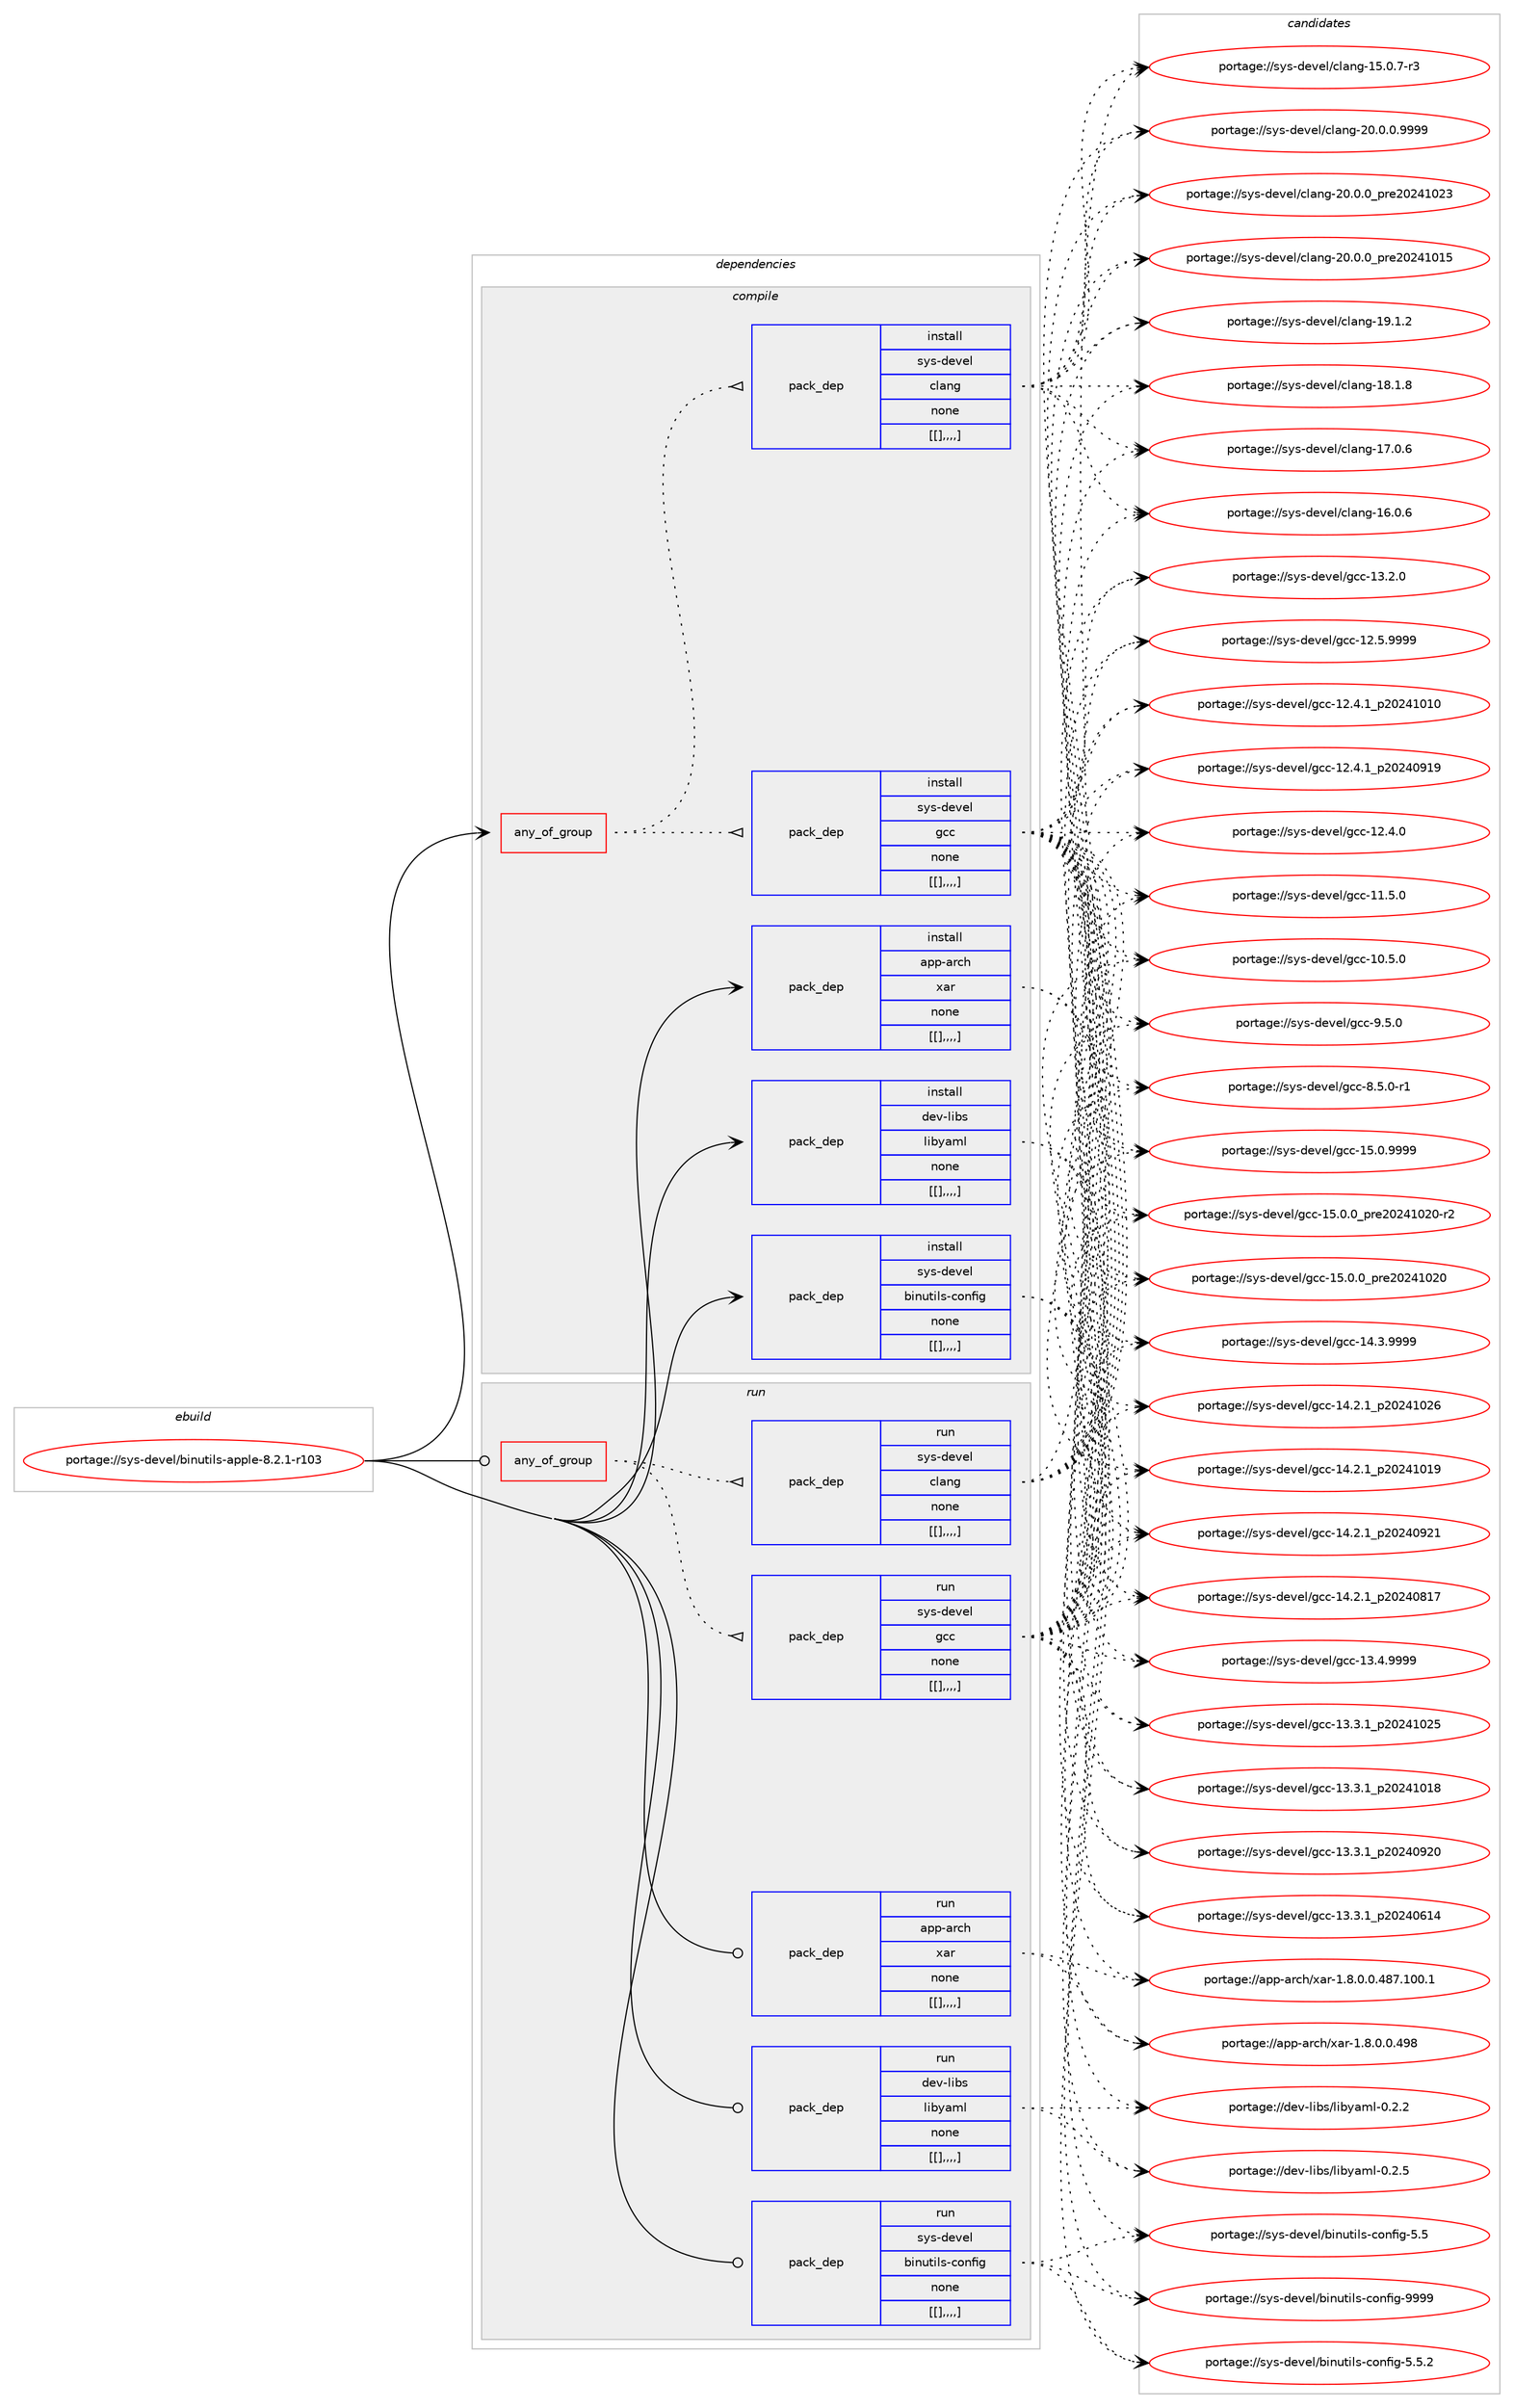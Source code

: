 digraph prolog {

# *************
# Graph options
# *************

newrank=true;
concentrate=true;
compound=true;
graph [rankdir=LR,fontname=Helvetica,fontsize=10,ranksep=1.5];#, ranksep=2.5, nodesep=0.2];
edge  [arrowhead=vee];
node  [fontname=Helvetica,fontsize=10];

# **********
# The ebuild
# **********

subgraph cluster_leftcol {
color=gray;
label=<<i>ebuild</i>>;
id [label="portage://sys-devel/binutils-apple-8.2.1-r103", color=red, width=4, href="../sys-devel/binutils-apple-8.2.1-r103.svg"];
}

# ****************
# The dependencies
# ****************

subgraph cluster_midcol {
color=gray;
label=<<i>dependencies</i>>;
subgraph cluster_compile {
fillcolor="#eeeeee";
style=filled;
label=<<i>compile</i>>;
subgraph any3011 {
dependency455244 [label=<<TABLE BORDER="0" CELLBORDER="1" CELLSPACING="0" CELLPADDING="4"><TR><TD CELLPADDING="10">any_of_group</TD></TR></TABLE>>, shape=none, color=red];subgraph pack330640 {
dependency455317 [label=<<TABLE BORDER="0" CELLBORDER="1" CELLSPACING="0" CELLPADDING="4" WIDTH="220"><TR><TD ROWSPAN="6" CELLPADDING="30">pack_dep</TD></TR><TR><TD WIDTH="110">install</TD></TR><TR><TD>sys-devel</TD></TR><TR><TD>gcc</TD></TR><TR><TD>none</TD></TR><TR><TD>[[],,,,]</TD></TR></TABLE>>, shape=none, color=blue];
}
dependency455244:e -> dependency455317:w [weight=20,style="dotted",arrowhead="oinv"];
subgraph pack330656 {
dependency455349 [label=<<TABLE BORDER="0" CELLBORDER="1" CELLSPACING="0" CELLPADDING="4" WIDTH="220"><TR><TD ROWSPAN="6" CELLPADDING="30">pack_dep</TD></TR><TR><TD WIDTH="110">install</TD></TR><TR><TD>sys-devel</TD></TR><TR><TD>clang</TD></TR><TR><TD>none</TD></TR><TR><TD>[[],,,,]</TD></TR></TABLE>>, shape=none, color=blue];
}
dependency455244:e -> dependency455349:w [weight=20,style="dotted",arrowhead="oinv"];
}
id:e -> dependency455244:w [weight=20,style="solid",arrowhead="vee"];
subgraph pack330685 {
dependency455368 [label=<<TABLE BORDER="0" CELLBORDER="1" CELLSPACING="0" CELLPADDING="4" WIDTH="220"><TR><TD ROWSPAN="6" CELLPADDING="30">pack_dep</TD></TR><TR><TD WIDTH="110">install</TD></TR><TR><TD>app-arch</TD></TR><TR><TD>xar</TD></TR><TR><TD>none</TD></TR><TR><TD>[[],,,,]</TD></TR></TABLE>>, shape=none, color=blue];
}
id:e -> dependency455368:w [weight=20,style="solid",arrowhead="vee"];
subgraph pack330689 {
dependency455385 [label=<<TABLE BORDER="0" CELLBORDER="1" CELLSPACING="0" CELLPADDING="4" WIDTH="220"><TR><TD ROWSPAN="6" CELLPADDING="30">pack_dep</TD></TR><TR><TD WIDTH="110">install</TD></TR><TR><TD>dev-libs</TD></TR><TR><TD>libyaml</TD></TR><TR><TD>none</TD></TR><TR><TD>[[],,,,]</TD></TR></TABLE>>, shape=none, color=blue];
}
id:e -> dependency455385:w [weight=20,style="solid",arrowhead="vee"];
subgraph pack330737 {
dependency455445 [label=<<TABLE BORDER="0" CELLBORDER="1" CELLSPACING="0" CELLPADDING="4" WIDTH="220"><TR><TD ROWSPAN="6" CELLPADDING="30">pack_dep</TD></TR><TR><TD WIDTH="110">install</TD></TR><TR><TD>sys-devel</TD></TR><TR><TD>binutils-config</TD></TR><TR><TD>none</TD></TR><TR><TD>[[],,,,]</TD></TR></TABLE>>, shape=none, color=blue];
}
id:e -> dependency455445:w [weight=20,style="solid",arrowhead="vee"];
}
subgraph cluster_compileandrun {
fillcolor="#eeeeee";
style=filled;
label=<<i>compile and run</i>>;
}
subgraph cluster_run {
fillcolor="#eeeeee";
style=filled;
label=<<i>run</i>>;
subgraph any3015 {
dependency455514 [label=<<TABLE BORDER="0" CELLBORDER="1" CELLSPACING="0" CELLPADDING="4"><TR><TD CELLPADDING="10">any_of_group</TD></TR></TABLE>>, shape=none, color=red];subgraph pack330798 {
dependency455573 [label=<<TABLE BORDER="0" CELLBORDER="1" CELLSPACING="0" CELLPADDING="4" WIDTH="220"><TR><TD ROWSPAN="6" CELLPADDING="30">pack_dep</TD></TR><TR><TD WIDTH="110">run</TD></TR><TR><TD>sys-devel</TD></TR><TR><TD>gcc</TD></TR><TR><TD>none</TD></TR><TR><TD>[[],,,,]</TD></TR></TABLE>>, shape=none, color=blue];
}
dependency455514:e -> dependency455573:w [weight=20,style="dotted",arrowhead="oinv"];
subgraph pack330826 {
dependency455591 [label=<<TABLE BORDER="0" CELLBORDER="1" CELLSPACING="0" CELLPADDING="4" WIDTH="220"><TR><TD ROWSPAN="6" CELLPADDING="30">pack_dep</TD></TR><TR><TD WIDTH="110">run</TD></TR><TR><TD>sys-devel</TD></TR><TR><TD>clang</TD></TR><TR><TD>none</TD></TR><TR><TD>[[],,,,]</TD></TR></TABLE>>, shape=none, color=blue];
}
dependency455514:e -> dependency455591:w [weight=20,style="dotted",arrowhead="oinv"];
}
id:e -> dependency455514:w [weight=20,style="solid",arrowhead="odot"];
subgraph pack330865 {
dependency455634 [label=<<TABLE BORDER="0" CELLBORDER="1" CELLSPACING="0" CELLPADDING="4" WIDTH="220"><TR><TD ROWSPAN="6" CELLPADDING="30">pack_dep</TD></TR><TR><TD WIDTH="110">run</TD></TR><TR><TD>app-arch</TD></TR><TR><TD>xar</TD></TR><TR><TD>none</TD></TR><TR><TD>[[],,,,]</TD></TR></TABLE>>, shape=none, color=blue];
}
id:e -> dependency455634:w [weight=20,style="solid",arrowhead="odot"];
subgraph pack330870 {
dependency455666 [label=<<TABLE BORDER="0" CELLBORDER="1" CELLSPACING="0" CELLPADDING="4" WIDTH="220"><TR><TD ROWSPAN="6" CELLPADDING="30">pack_dep</TD></TR><TR><TD WIDTH="110">run</TD></TR><TR><TD>dev-libs</TD></TR><TR><TD>libyaml</TD></TR><TR><TD>none</TD></TR><TR><TD>[[],,,,]</TD></TR></TABLE>>, shape=none, color=blue];
}
id:e -> dependency455666:w [weight=20,style="solid",arrowhead="odot"];
subgraph pack330918 {
dependency455754 [label=<<TABLE BORDER="0" CELLBORDER="1" CELLSPACING="0" CELLPADDING="4" WIDTH="220"><TR><TD ROWSPAN="6" CELLPADDING="30">pack_dep</TD></TR><TR><TD WIDTH="110">run</TD></TR><TR><TD>sys-devel</TD></TR><TR><TD>binutils-config</TD></TR><TR><TD>none</TD></TR><TR><TD>[[],,,,]</TD></TR></TABLE>>, shape=none, color=blue];
}
id:e -> dependency455754:w [weight=20,style="solid",arrowhead="odot"];
}
}

# **************
# The candidates
# **************

subgraph cluster_choices {
rank=same;
color=gray;
label=<<i>candidates</i>>;

subgraph choice330188 {
color=black;
nodesep=1;
choice1151211154510010111810110847103999945495346484657575757 [label="portage://sys-devel/gcc-15.0.9999", color=red, width=4,href="../sys-devel/gcc-15.0.9999.svg"];
choice11512111545100101118101108471039999454953464846489511211410150485052494850484511450 [label="portage://sys-devel/gcc-15.0.0_pre20241020-r2", color=red, width=4,href="../sys-devel/gcc-15.0.0_pre20241020-r2.svg"];
choice1151211154510010111810110847103999945495346484648951121141015048505249485048 [label="portage://sys-devel/gcc-15.0.0_pre20241020", color=red, width=4,href="../sys-devel/gcc-15.0.0_pre20241020.svg"];
choice1151211154510010111810110847103999945495246514657575757 [label="portage://sys-devel/gcc-14.3.9999", color=red, width=4,href="../sys-devel/gcc-14.3.9999.svg"];
choice1151211154510010111810110847103999945495246504649951125048505249485054 [label="portage://sys-devel/gcc-14.2.1_p20241026", color=red, width=4,href="../sys-devel/gcc-14.2.1_p20241026.svg"];
choice1151211154510010111810110847103999945495246504649951125048505249484957 [label="portage://sys-devel/gcc-14.2.1_p20241019", color=red, width=4,href="../sys-devel/gcc-14.2.1_p20241019.svg"];
choice1151211154510010111810110847103999945495246504649951125048505248575049 [label="portage://sys-devel/gcc-14.2.1_p20240921", color=red, width=4,href="../sys-devel/gcc-14.2.1_p20240921.svg"];
choice1151211154510010111810110847103999945495246504649951125048505248564955 [label="portage://sys-devel/gcc-14.2.1_p20240817", color=red, width=4,href="../sys-devel/gcc-14.2.1_p20240817.svg"];
choice1151211154510010111810110847103999945495146524657575757 [label="portage://sys-devel/gcc-13.4.9999", color=red, width=4,href="../sys-devel/gcc-13.4.9999.svg"];
choice1151211154510010111810110847103999945495146514649951125048505249485053 [label="portage://sys-devel/gcc-13.3.1_p20241025", color=red, width=4,href="../sys-devel/gcc-13.3.1_p20241025.svg"];
choice1151211154510010111810110847103999945495146514649951125048505249484956 [label="portage://sys-devel/gcc-13.3.1_p20241018", color=red, width=4,href="../sys-devel/gcc-13.3.1_p20241018.svg"];
choice1151211154510010111810110847103999945495146514649951125048505248575048 [label="portage://sys-devel/gcc-13.3.1_p20240920", color=red, width=4,href="../sys-devel/gcc-13.3.1_p20240920.svg"];
choice1151211154510010111810110847103999945495146514649951125048505248544952 [label="portage://sys-devel/gcc-13.3.1_p20240614", color=red, width=4,href="../sys-devel/gcc-13.3.1_p20240614.svg"];
choice1151211154510010111810110847103999945495146504648 [label="portage://sys-devel/gcc-13.2.0", color=red, width=4,href="../sys-devel/gcc-13.2.0.svg"];
choice1151211154510010111810110847103999945495046534657575757 [label="portage://sys-devel/gcc-12.5.9999", color=red, width=4,href="../sys-devel/gcc-12.5.9999.svg"];
choice1151211154510010111810110847103999945495046524649951125048505249484948 [label="portage://sys-devel/gcc-12.4.1_p20241010", color=red, width=4,href="../sys-devel/gcc-12.4.1_p20241010.svg"];
choice1151211154510010111810110847103999945495046524649951125048505248574957 [label="portage://sys-devel/gcc-12.4.1_p20240919", color=red, width=4,href="../sys-devel/gcc-12.4.1_p20240919.svg"];
choice1151211154510010111810110847103999945495046524648 [label="portage://sys-devel/gcc-12.4.0", color=red, width=4,href="../sys-devel/gcc-12.4.0.svg"];
choice1151211154510010111810110847103999945494946534648 [label="portage://sys-devel/gcc-11.5.0", color=red, width=4,href="../sys-devel/gcc-11.5.0.svg"];
choice1151211154510010111810110847103999945494846534648 [label="portage://sys-devel/gcc-10.5.0", color=red, width=4,href="../sys-devel/gcc-10.5.0.svg"];
choice11512111545100101118101108471039999455746534648 [label="portage://sys-devel/gcc-9.5.0", color=red, width=4,href="../sys-devel/gcc-9.5.0.svg"];
choice115121115451001011181011084710399994556465346484511449 [label="portage://sys-devel/gcc-8.5.0-r1", color=red, width=4,href="../sys-devel/gcc-8.5.0-r1.svg"];
dependency455317:e -> choice1151211154510010111810110847103999945495346484657575757:w [style=dotted,weight="100"];
dependency455317:e -> choice11512111545100101118101108471039999454953464846489511211410150485052494850484511450:w [style=dotted,weight="100"];
dependency455317:e -> choice1151211154510010111810110847103999945495346484648951121141015048505249485048:w [style=dotted,weight="100"];
dependency455317:e -> choice1151211154510010111810110847103999945495246514657575757:w [style=dotted,weight="100"];
dependency455317:e -> choice1151211154510010111810110847103999945495246504649951125048505249485054:w [style=dotted,weight="100"];
dependency455317:e -> choice1151211154510010111810110847103999945495246504649951125048505249484957:w [style=dotted,weight="100"];
dependency455317:e -> choice1151211154510010111810110847103999945495246504649951125048505248575049:w [style=dotted,weight="100"];
dependency455317:e -> choice1151211154510010111810110847103999945495246504649951125048505248564955:w [style=dotted,weight="100"];
dependency455317:e -> choice1151211154510010111810110847103999945495146524657575757:w [style=dotted,weight="100"];
dependency455317:e -> choice1151211154510010111810110847103999945495146514649951125048505249485053:w [style=dotted,weight="100"];
dependency455317:e -> choice1151211154510010111810110847103999945495146514649951125048505249484956:w [style=dotted,weight="100"];
dependency455317:e -> choice1151211154510010111810110847103999945495146514649951125048505248575048:w [style=dotted,weight="100"];
dependency455317:e -> choice1151211154510010111810110847103999945495146514649951125048505248544952:w [style=dotted,weight="100"];
dependency455317:e -> choice1151211154510010111810110847103999945495146504648:w [style=dotted,weight="100"];
dependency455317:e -> choice1151211154510010111810110847103999945495046534657575757:w [style=dotted,weight="100"];
dependency455317:e -> choice1151211154510010111810110847103999945495046524649951125048505249484948:w [style=dotted,weight="100"];
dependency455317:e -> choice1151211154510010111810110847103999945495046524649951125048505248574957:w [style=dotted,weight="100"];
dependency455317:e -> choice1151211154510010111810110847103999945495046524648:w [style=dotted,weight="100"];
dependency455317:e -> choice1151211154510010111810110847103999945494946534648:w [style=dotted,weight="100"];
dependency455317:e -> choice1151211154510010111810110847103999945494846534648:w [style=dotted,weight="100"];
dependency455317:e -> choice11512111545100101118101108471039999455746534648:w [style=dotted,weight="100"];
dependency455317:e -> choice115121115451001011181011084710399994556465346484511449:w [style=dotted,weight="100"];
}
subgraph choice330226 {
color=black;
nodesep=1;
choice11512111545100101118101108479910897110103455048464846484657575757 [label="portage://sys-devel/clang-20.0.0.9999", color=red, width=4,href="../sys-devel/clang-20.0.0.9999.svg"];
choice1151211154510010111810110847991089711010345504846484648951121141015048505249485051 [label="portage://sys-devel/clang-20.0.0_pre20241023", color=red, width=4,href="../sys-devel/clang-20.0.0_pre20241023.svg"];
choice1151211154510010111810110847991089711010345504846484648951121141015048505249484953 [label="portage://sys-devel/clang-20.0.0_pre20241015", color=red, width=4,href="../sys-devel/clang-20.0.0_pre20241015.svg"];
choice1151211154510010111810110847991089711010345495746494650 [label="portage://sys-devel/clang-19.1.2", color=red, width=4,href="../sys-devel/clang-19.1.2.svg"];
choice1151211154510010111810110847991089711010345495646494656 [label="portage://sys-devel/clang-18.1.8", color=red, width=4,href="../sys-devel/clang-18.1.8.svg"];
choice1151211154510010111810110847991089711010345495546484654 [label="portage://sys-devel/clang-17.0.6", color=red, width=4,href="../sys-devel/clang-17.0.6.svg"];
choice1151211154510010111810110847991089711010345495446484654 [label="portage://sys-devel/clang-16.0.6", color=red, width=4,href="../sys-devel/clang-16.0.6.svg"];
choice11512111545100101118101108479910897110103454953464846554511451 [label="portage://sys-devel/clang-15.0.7-r3", color=red, width=4,href="../sys-devel/clang-15.0.7-r3.svg"];
dependency455349:e -> choice11512111545100101118101108479910897110103455048464846484657575757:w [style=dotted,weight="100"];
dependency455349:e -> choice1151211154510010111810110847991089711010345504846484648951121141015048505249485051:w [style=dotted,weight="100"];
dependency455349:e -> choice1151211154510010111810110847991089711010345504846484648951121141015048505249484953:w [style=dotted,weight="100"];
dependency455349:e -> choice1151211154510010111810110847991089711010345495746494650:w [style=dotted,weight="100"];
dependency455349:e -> choice1151211154510010111810110847991089711010345495646494656:w [style=dotted,weight="100"];
dependency455349:e -> choice1151211154510010111810110847991089711010345495546484654:w [style=dotted,weight="100"];
dependency455349:e -> choice1151211154510010111810110847991089711010345495446484654:w [style=dotted,weight="100"];
dependency455349:e -> choice11512111545100101118101108479910897110103454953464846554511451:w [style=dotted,weight="100"];
}
subgraph choice330242 {
color=black;
nodesep=1;
choice971121124597114991044712097114454946564648464846525756 [label="portage://app-arch/xar-1.8.0.0.498", color=red, width=4,href="../app-arch/xar-1.8.0.0.498.svg"];
choice971121124597114991044712097114454946564648464846525655464948484649 [label="portage://app-arch/xar-1.8.0.0.487.100.1", color=red, width=4,href="../app-arch/xar-1.8.0.0.487.100.1.svg"];
dependency455368:e -> choice971121124597114991044712097114454946564648464846525756:w [style=dotted,weight="100"];
dependency455368:e -> choice971121124597114991044712097114454946564648464846525655464948484649:w [style=dotted,weight="100"];
}
subgraph choice330243 {
color=black;
nodesep=1;
choice1001011184510810598115471081059812197109108454846504653 [label="portage://dev-libs/libyaml-0.2.5", color=red, width=4,href="../dev-libs/libyaml-0.2.5.svg"];
choice1001011184510810598115471081059812197109108454846504650 [label="portage://dev-libs/libyaml-0.2.2", color=red, width=4,href="../dev-libs/libyaml-0.2.2.svg"];
dependency455385:e -> choice1001011184510810598115471081059812197109108454846504653:w [style=dotted,weight="100"];
dependency455385:e -> choice1001011184510810598115471081059812197109108454846504650:w [style=dotted,weight="100"];
}
subgraph choice330248 {
color=black;
nodesep=1;
choice11512111545100101118101108479810511011711610510811545991111101021051034557575757 [label="portage://sys-devel/binutils-config-9999", color=red, width=4,href="../sys-devel/binutils-config-9999.svg"];
choice1151211154510010111810110847981051101171161051081154599111110102105103455346534650 [label="portage://sys-devel/binutils-config-5.5.2", color=red, width=4,href="../sys-devel/binutils-config-5.5.2.svg"];
choice115121115451001011181011084798105110117116105108115459911111010210510345534653 [label="portage://sys-devel/binutils-config-5.5", color=red, width=4,href="../sys-devel/binutils-config-5.5.svg"];
dependency455445:e -> choice11512111545100101118101108479810511011711610510811545991111101021051034557575757:w [style=dotted,weight="100"];
dependency455445:e -> choice1151211154510010111810110847981051101171161051081154599111110102105103455346534650:w [style=dotted,weight="100"];
dependency455445:e -> choice115121115451001011181011084798105110117116105108115459911111010210510345534653:w [style=dotted,weight="100"];
}
subgraph choice330252 {
color=black;
nodesep=1;
choice1151211154510010111810110847103999945495346484657575757 [label="portage://sys-devel/gcc-15.0.9999", color=red, width=4,href="../sys-devel/gcc-15.0.9999.svg"];
choice11512111545100101118101108471039999454953464846489511211410150485052494850484511450 [label="portage://sys-devel/gcc-15.0.0_pre20241020-r2", color=red, width=4,href="../sys-devel/gcc-15.0.0_pre20241020-r2.svg"];
choice1151211154510010111810110847103999945495346484648951121141015048505249485048 [label="portage://sys-devel/gcc-15.0.0_pre20241020", color=red, width=4,href="../sys-devel/gcc-15.0.0_pre20241020.svg"];
choice1151211154510010111810110847103999945495246514657575757 [label="portage://sys-devel/gcc-14.3.9999", color=red, width=4,href="../sys-devel/gcc-14.3.9999.svg"];
choice1151211154510010111810110847103999945495246504649951125048505249485054 [label="portage://sys-devel/gcc-14.2.1_p20241026", color=red, width=4,href="../sys-devel/gcc-14.2.1_p20241026.svg"];
choice1151211154510010111810110847103999945495246504649951125048505249484957 [label="portage://sys-devel/gcc-14.2.1_p20241019", color=red, width=4,href="../sys-devel/gcc-14.2.1_p20241019.svg"];
choice1151211154510010111810110847103999945495246504649951125048505248575049 [label="portage://sys-devel/gcc-14.2.1_p20240921", color=red, width=4,href="../sys-devel/gcc-14.2.1_p20240921.svg"];
choice1151211154510010111810110847103999945495246504649951125048505248564955 [label="portage://sys-devel/gcc-14.2.1_p20240817", color=red, width=4,href="../sys-devel/gcc-14.2.1_p20240817.svg"];
choice1151211154510010111810110847103999945495146524657575757 [label="portage://sys-devel/gcc-13.4.9999", color=red, width=4,href="../sys-devel/gcc-13.4.9999.svg"];
choice1151211154510010111810110847103999945495146514649951125048505249485053 [label="portage://sys-devel/gcc-13.3.1_p20241025", color=red, width=4,href="../sys-devel/gcc-13.3.1_p20241025.svg"];
choice1151211154510010111810110847103999945495146514649951125048505249484956 [label="portage://sys-devel/gcc-13.3.1_p20241018", color=red, width=4,href="../sys-devel/gcc-13.3.1_p20241018.svg"];
choice1151211154510010111810110847103999945495146514649951125048505248575048 [label="portage://sys-devel/gcc-13.3.1_p20240920", color=red, width=4,href="../sys-devel/gcc-13.3.1_p20240920.svg"];
choice1151211154510010111810110847103999945495146514649951125048505248544952 [label="portage://sys-devel/gcc-13.3.1_p20240614", color=red, width=4,href="../sys-devel/gcc-13.3.1_p20240614.svg"];
choice1151211154510010111810110847103999945495146504648 [label="portage://sys-devel/gcc-13.2.0", color=red, width=4,href="../sys-devel/gcc-13.2.0.svg"];
choice1151211154510010111810110847103999945495046534657575757 [label="portage://sys-devel/gcc-12.5.9999", color=red, width=4,href="../sys-devel/gcc-12.5.9999.svg"];
choice1151211154510010111810110847103999945495046524649951125048505249484948 [label="portage://sys-devel/gcc-12.4.1_p20241010", color=red, width=4,href="../sys-devel/gcc-12.4.1_p20241010.svg"];
choice1151211154510010111810110847103999945495046524649951125048505248574957 [label="portage://sys-devel/gcc-12.4.1_p20240919", color=red, width=4,href="../sys-devel/gcc-12.4.1_p20240919.svg"];
choice1151211154510010111810110847103999945495046524648 [label="portage://sys-devel/gcc-12.4.0", color=red, width=4,href="../sys-devel/gcc-12.4.0.svg"];
choice1151211154510010111810110847103999945494946534648 [label="portage://sys-devel/gcc-11.5.0", color=red, width=4,href="../sys-devel/gcc-11.5.0.svg"];
choice1151211154510010111810110847103999945494846534648 [label="portage://sys-devel/gcc-10.5.0", color=red, width=4,href="../sys-devel/gcc-10.5.0.svg"];
choice11512111545100101118101108471039999455746534648 [label="portage://sys-devel/gcc-9.5.0", color=red, width=4,href="../sys-devel/gcc-9.5.0.svg"];
choice115121115451001011181011084710399994556465346484511449 [label="portage://sys-devel/gcc-8.5.0-r1", color=red, width=4,href="../sys-devel/gcc-8.5.0-r1.svg"];
dependency455573:e -> choice1151211154510010111810110847103999945495346484657575757:w [style=dotted,weight="100"];
dependency455573:e -> choice11512111545100101118101108471039999454953464846489511211410150485052494850484511450:w [style=dotted,weight="100"];
dependency455573:e -> choice1151211154510010111810110847103999945495346484648951121141015048505249485048:w [style=dotted,weight="100"];
dependency455573:e -> choice1151211154510010111810110847103999945495246514657575757:w [style=dotted,weight="100"];
dependency455573:e -> choice1151211154510010111810110847103999945495246504649951125048505249485054:w [style=dotted,weight="100"];
dependency455573:e -> choice1151211154510010111810110847103999945495246504649951125048505249484957:w [style=dotted,weight="100"];
dependency455573:e -> choice1151211154510010111810110847103999945495246504649951125048505248575049:w [style=dotted,weight="100"];
dependency455573:e -> choice1151211154510010111810110847103999945495246504649951125048505248564955:w [style=dotted,weight="100"];
dependency455573:e -> choice1151211154510010111810110847103999945495146524657575757:w [style=dotted,weight="100"];
dependency455573:e -> choice1151211154510010111810110847103999945495146514649951125048505249485053:w [style=dotted,weight="100"];
dependency455573:e -> choice1151211154510010111810110847103999945495146514649951125048505249484956:w [style=dotted,weight="100"];
dependency455573:e -> choice1151211154510010111810110847103999945495146514649951125048505248575048:w [style=dotted,weight="100"];
dependency455573:e -> choice1151211154510010111810110847103999945495146514649951125048505248544952:w [style=dotted,weight="100"];
dependency455573:e -> choice1151211154510010111810110847103999945495146504648:w [style=dotted,weight="100"];
dependency455573:e -> choice1151211154510010111810110847103999945495046534657575757:w [style=dotted,weight="100"];
dependency455573:e -> choice1151211154510010111810110847103999945495046524649951125048505249484948:w [style=dotted,weight="100"];
dependency455573:e -> choice1151211154510010111810110847103999945495046524649951125048505248574957:w [style=dotted,weight="100"];
dependency455573:e -> choice1151211154510010111810110847103999945495046524648:w [style=dotted,weight="100"];
dependency455573:e -> choice1151211154510010111810110847103999945494946534648:w [style=dotted,weight="100"];
dependency455573:e -> choice1151211154510010111810110847103999945494846534648:w [style=dotted,weight="100"];
dependency455573:e -> choice11512111545100101118101108471039999455746534648:w [style=dotted,weight="100"];
dependency455573:e -> choice115121115451001011181011084710399994556465346484511449:w [style=dotted,weight="100"];
}
subgraph choice330267 {
color=black;
nodesep=1;
choice11512111545100101118101108479910897110103455048464846484657575757 [label="portage://sys-devel/clang-20.0.0.9999", color=red, width=4,href="../sys-devel/clang-20.0.0.9999.svg"];
choice1151211154510010111810110847991089711010345504846484648951121141015048505249485051 [label="portage://sys-devel/clang-20.0.0_pre20241023", color=red, width=4,href="../sys-devel/clang-20.0.0_pre20241023.svg"];
choice1151211154510010111810110847991089711010345504846484648951121141015048505249484953 [label="portage://sys-devel/clang-20.0.0_pre20241015", color=red, width=4,href="../sys-devel/clang-20.0.0_pre20241015.svg"];
choice1151211154510010111810110847991089711010345495746494650 [label="portage://sys-devel/clang-19.1.2", color=red, width=4,href="../sys-devel/clang-19.1.2.svg"];
choice1151211154510010111810110847991089711010345495646494656 [label="portage://sys-devel/clang-18.1.8", color=red, width=4,href="../sys-devel/clang-18.1.8.svg"];
choice1151211154510010111810110847991089711010345495546484654 [label="portage://sys-devel/clang-17.0.6", color=red, width=4,href="../sys-devel/clang-17.0.6.svg"];
choice1151211154510010111810110847991089711010345495446484654 [label="portage://sys-devel/clang-16.0.6", color=red, width=4,href="../sys-devel/clang-16.0.6.svg"];
choice11512111545100101118101108479910897110103454953464846554511451 [label="portage://sys-devel/clang-15.0.7-r3", color=red, width=4,href="../sys-devel/clang-15.0.7-r3.svg"];
dependency455591:e -> choice11512111545100101118101108479910897110103455048464846484657575757:w [style=dotted,weight="100"];
dependency455591:e -> choice1151211154510010111810110847991089711010345504846484648951121141015048505249485051:w [style=dotted,weight="100"];
dependency455591:e -> choice1151211154510010111810110847991089711010345504846484648951121141015048505249484953:w [style=dotted,weight="100"];
dependency455591:e -> choice1151211154510010111810110847991089711010345495746494650:w [style=dotted,weight="100"];
dependency455591:e -> choice1151211154510010111810110847991089711010345495646494656:w [style=dotted,weight="100"];
dependency455591:e -> choice1151211154510010111810110847991089711010345495546484654:w [style=dotted,weight="100"];
dependency455591:e -> choice1151211154510010111810110847991089711010345495446484654:w [style=dotted,weight="100"];
dependency455591:e -> choice11512111545100101118101108479910897110103454953464846554511451:w [style=dotted,weight="100"];
}
subgraph choice330272 {
color=black;
nodesep=1;
choice971121124597114991044712097114454946564648464846525756 [label="portage://app-arch/xar-1.8.0.0.498", color=red, width=4,href="../app-arch/xar-1.8.0.0.498.svg"];
choice971121124597114991044712097114454946564648464846525655464948484649 [label="portage://app-arch/xar-1.8.0.0.487.100.1", color=red, width=4,href="../app-arch/xar-1.8.0.0.487.100.1.svg"];
dependency455634:e -> choice971121124597114991044712097114454946564648464846525756:w [style=dotted,weight="100"];
dependency455634:e -> choice971121124597114991044712097114454946564648464846525655464948484649:w [style=dotted,weight="100"];
}
subgraph choice330273 {
color=black;
nodesep=1;
choice1001011184510810598115471081059812197109108454846504653 [label="portage://dev-libs/libyaml-0.2.5", color=red, width=4,href="../dev-libs/libyaml-0.2.5.svg"];
choice1001011184510810598115471081059812197109108454846504650 [label="portage://dev-libs/libyaml-0.2.2", color=red, width=4,href="../dev-libs/libyaml-0.2.2.svg"];
dependency455666:e -> choice1001011184510810598115471081059812197109108454846504653:w [style=dotted,weight="100"];
dependency455666:e -> choice1001011184510810598115471081059812197109108454846504650:w [style=dotted,weight="100"];
}
subgraph choice330277 {
color=black;
nodesep=1;
choice11512111545100101118101108479810511011711610510811545991111101021051034557575757 [label="portage://sys-devel/binutils-config-9999", color=red, width=4,href="../sys-devel/binutils-config-9999.svg"];
choice1151211154510010111810110847981051101171161051081154599111110102105103455346534650 [label="portage://sys-devel/binutils-config-5.5.2", color=red, width=4,href="../sys-devel/binutils-config-5.5.2.svg"];
choice115121115451001011181011084798105110117116105108115459911111010210510345534653 [label="portage://sys-devel/binutils-config-5.5", color=red, width=4,href="../sys-devel/binutils-config-5.5.svg"];
dependency455754:e -> choice11512111545100101118101108479810511011711610510811545991111101021051034557575757:w [style=dotted,weight="100"];
dependency455754:e -> choice1151211154510010111810110847981051101171161051081154599111110102105103455346534650:w [style=dotted,weight="100"];
dependency455754:e -> choice115121115451001011181011084798105110117116105108115459911111010210510345534653:w [style=dotted,weight="100"];
}
}

}

